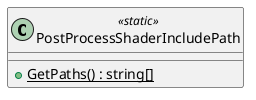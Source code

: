 @startuml
class PostProcessShaderIncludePath <<static>> {
    + {static} GetPaths() : string[]
}
@enduml
